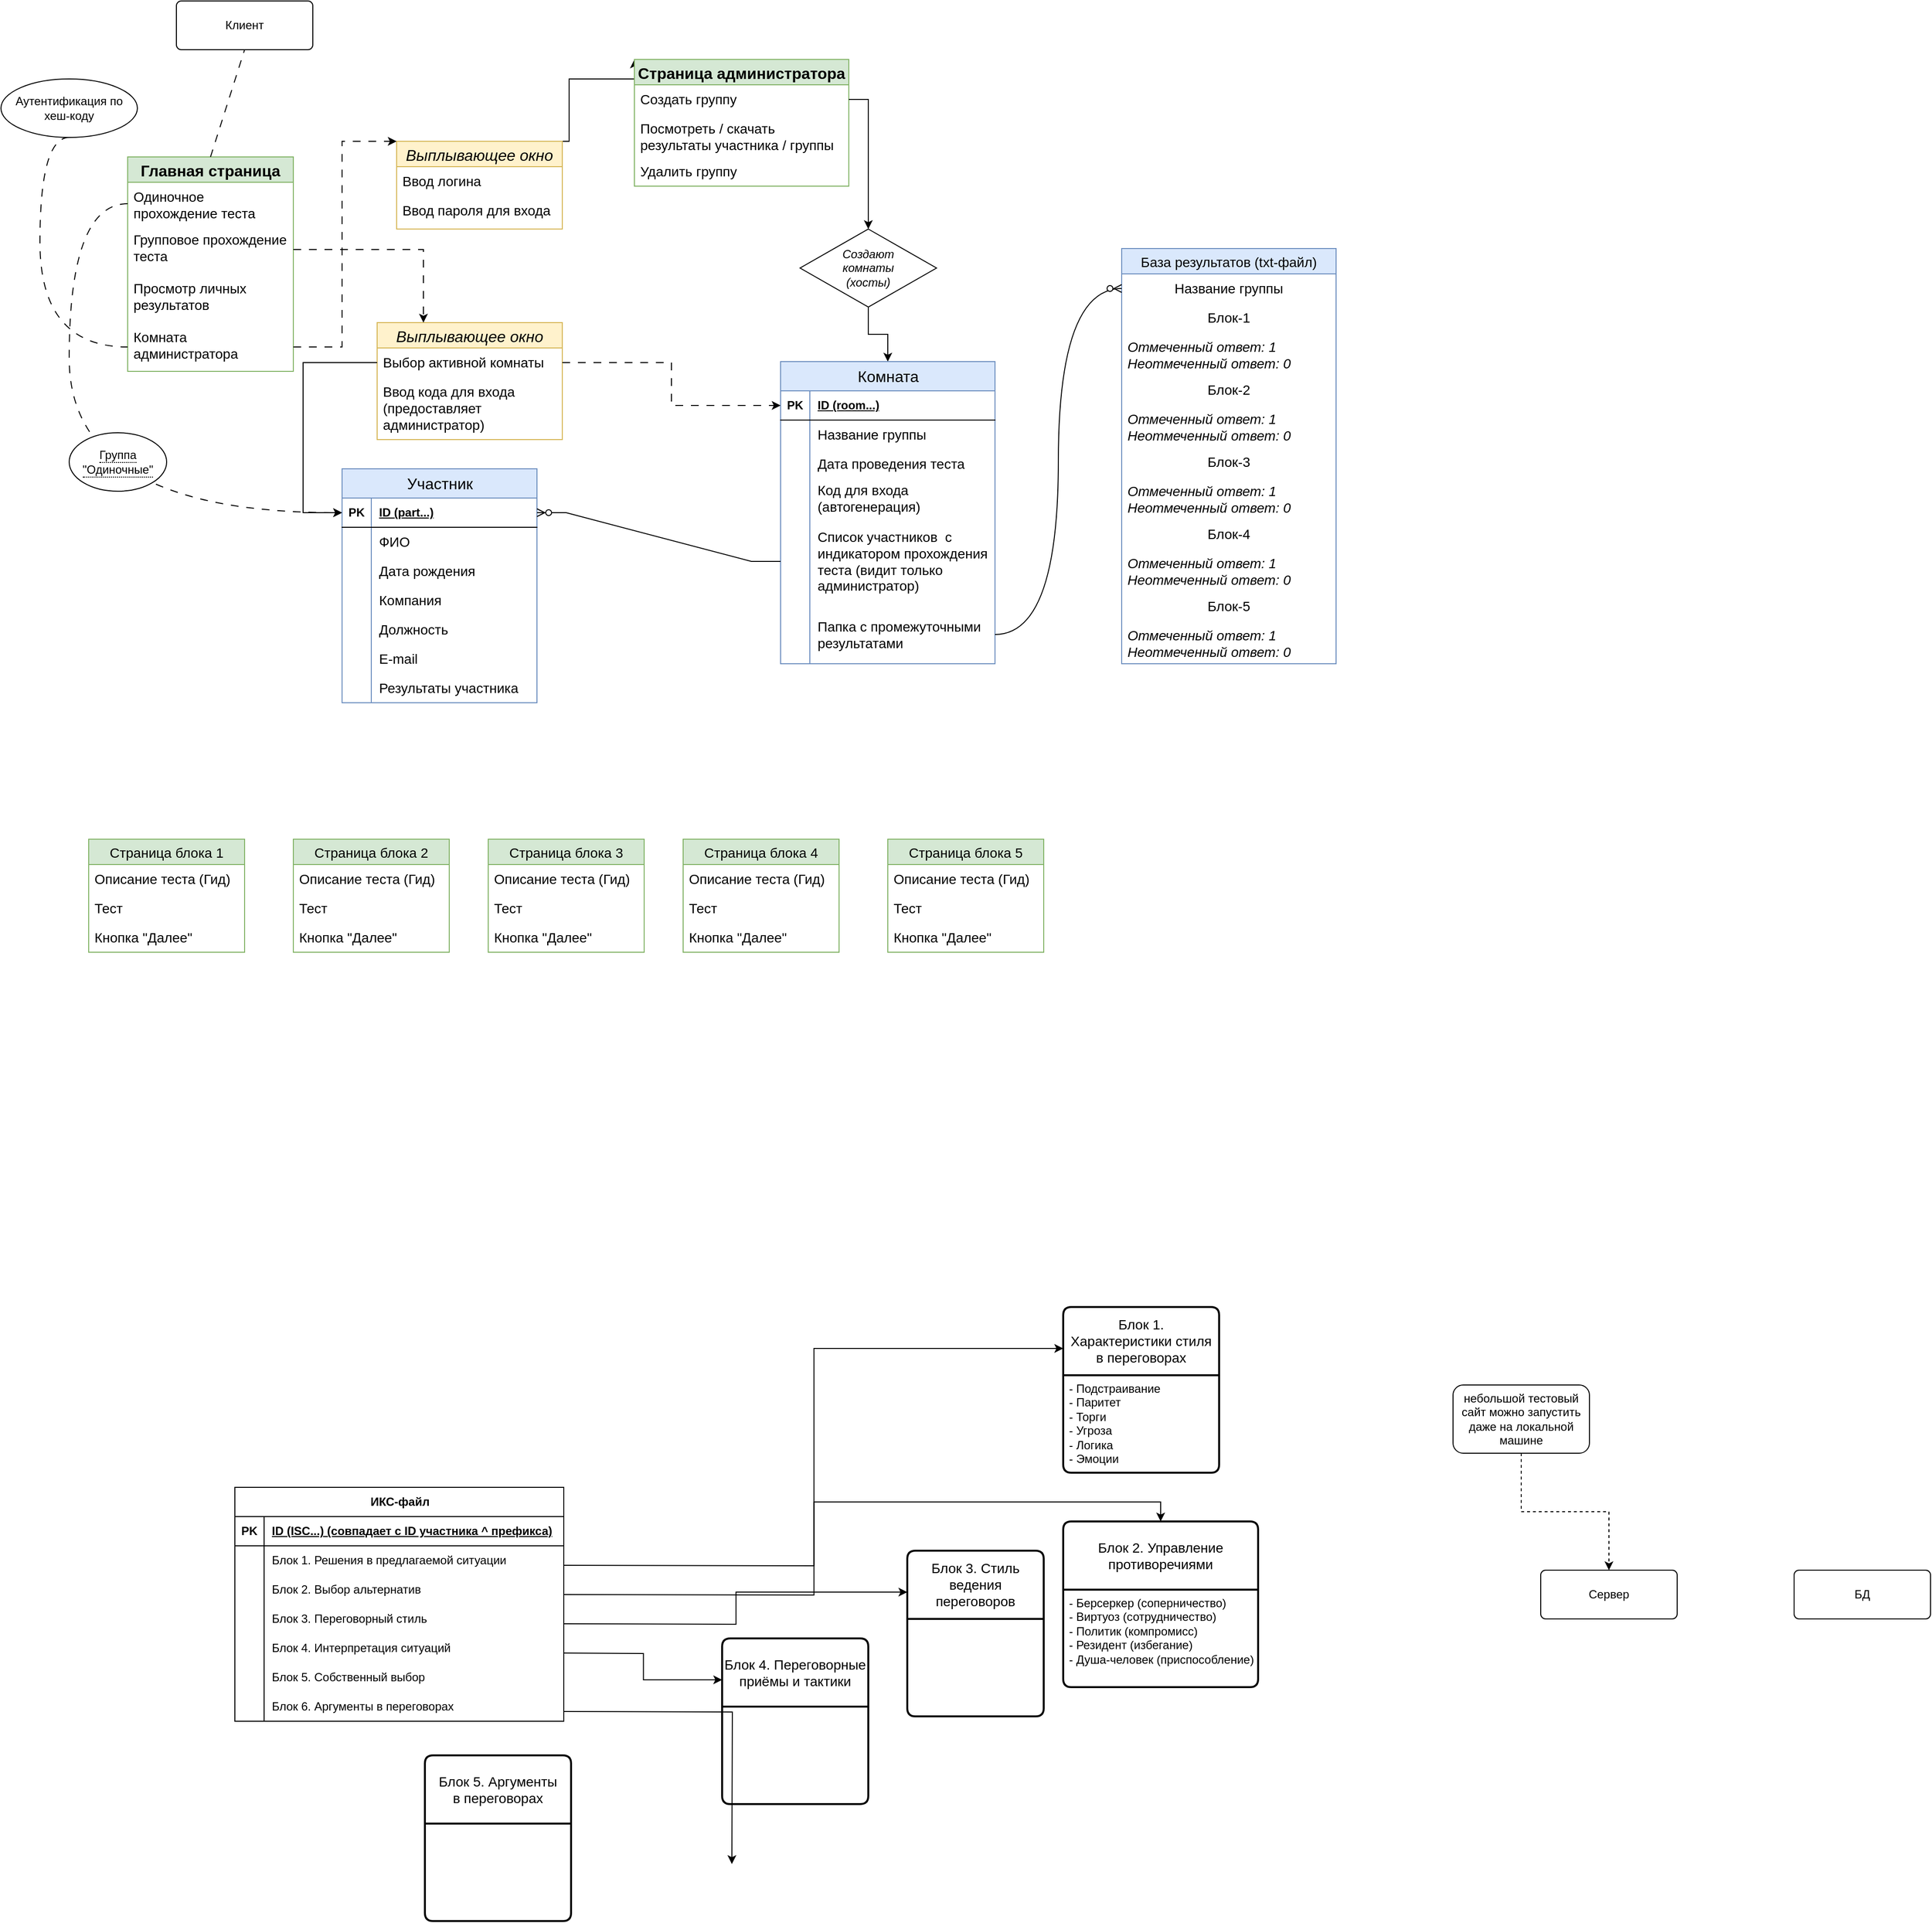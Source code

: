 <mxfile version="24.4.11" type="github">
  <diagram name="Страница — 1" id="jMd7XnvH8LQQWngnc8pW">
    <mxGraphModel dx="2261" dy="780" grid="1" gridSize="10" guides="1" tooltips="1" connect="1" arrows="1" fold="1" page="1" pageScale="1" pageWidth="827" pageHeight="1169" math="0" shadow="0">
      <root>
        <mxCell id="0" />
        <mxCell id="1" parent="0" />
        <mxCell id="8nZUkpjNU0nt2u1MXgrm-51" value="Блок 1.&lt;div&gt;Характеристики стиля&lt;/div&gt;&lt;div&gt;в переговорах&lt;/div&gt;" style="swimlane;childLayout=stackLayout;horizontal=1;startSize=70;horizontalStack=0;rounded=1;fontSize=14;fontStyle=0;strokeWidth=2;resizeParent=0;resizeLast=1;shadow=0;dashed=0;align=center;arcSize=4;whiteSpace=wrap;html=1;" parent="1" vertex="1">
          <mxGeometry x="280" y="1390" width="160" height="170" as="geometry" />
        </mxCell>
        <mxCell id="8nZUkpjNU0nt2u1MXgrm-52" value="- Подстраивание&lt;div&gt;- Паритет&lt;/div&gt;&lt;div&gt;- Торги&lt;/div&gt;&lt;div&gt;- Угроза&lt;/div&gt;&lt;div&gt;- Логика&lt;/div&gt;&lt;div&gt;- Эмоции&lt;/div&gt;" style="align=left;strokeColor=none;fillColor=none;spacingLeft=4;fontSize=12;verticalAlign=top;resizable=0;rotatable=0;part=1;html=1;" parent="8nZUkpjNU0nt2u1MXgrm-51" vertex="1">
          <mxGeometry y="70" width="160" height="100" as="geometry" />
        </mxCell>
        <mxCell id="8nZUkpjNU0nt2u1MXgrm-81" value="ИКС-файл" style="shape=table;startSize=30;container=1;collapsible=1;childLayout=tableLayout;fixedRows=1;rowLines=0;fontStyle=1;align=center;resizeLast=1;html=1;" parent="1" vertex="1">
          <mxGeometry x="-570" y="1575" width="337.5" height="240" as="geometry" />
        </mxCell>
        <mxCell id="8nZUkpjNU0nt2u1MXgrm-82" value="" style="shape=tableRow;horizontal=0;startSize=0;swimlaneHead=0;swimlaneBody=0;fillColor=none;collapsible=0;dropTarget=0;points=[[0,0.5],[1,0.5]];portConstraint=eastwest;top=0;left=0;right=0;bottom=1;" parent="8nZUkpjNU0nt2u1MXgrm-81" vertex="1">
          <mxGeometry y="30" width="337.5" height="30" as="geometry" />
        </mxCell>
        <mxCell id="8nZUkpjNU0nt2u1MXgrm-83" value="PK" style="shape=partialRectangle;connectable=0;fillColor=none;top=0;left=0;bottom=0;right=0;fontStyle=1;overflow=hidden;whiteSpace=wrap;html=1;" parent="8nZUkpjNU0nt2u1MXgrm-82" vertex="1">
          <mxGeometry width="30" height="30" as="geometry">
            <mxRectangle width="30" height="30" as="alternateBounds" />
          </mxGeometry>
        </mxCell>
        <mxCell id="8nZUkpjNU0nt2u1MXgrm-84" value="ID (ISC...) (совпадает с ID участника ^ префикса)" style="shape=partialRectangle;connectable=0;fillColor=none;top=0;left=0;bottom=0;right=0;align=left;spacingLeft=6;fontStyle=5;overflow=hidden;whiteSpace=wrap;html=1;" parent="8nZUkpjNU0nt2u1MXgrm-82" vertex="1">
          <mxGeometry x="30" width="307.5" height="30" as="geometry">
            <mxRectangle width="307.5" height="30" as="alternateBounds" />
          </mxGeometry>
        </mxCell>
        <mxCell id="8nZUkpjNU0nt2u1MXgrm-88" value="" style="shape=tableRow;horizontal=0;startSize=0;swimlaneHead=0;swimlaneBody=0;fillColor=none;collapsible=0;dropTarget=0;points=[[0,0.5],[1,0.5]];portConstraint=eastwest;top=0;left=0;right=0;bottom=0;" parent="8nZUkpjNU0nt2u1MXgrm-81" vertex="1">
          <mxGeometry y="60" width="337.5" height="30" as="geometry" />
        </mxCell>
        <mxCell id="8nZUkpjNU0nt2u1MXgrm-89" value="" style="shape=partialRectangle;connectable=0;fillColor=none;top=0;left=0;bottom=0;right=0;editable=1;overflow=hidden;whiteSpace=wrap;html=1;" parent="8nZUkpjNU0nt2u1MXgrm-88" vertex="1">
          <mxGeometry width="30" height="30" as="geometry">
            <mxRectangle width="30" height="30" as="alternateBounds" />
          </mxGeometry>
        </mxCell>
        <mxCell id="8nZUkpjNU0nt2u1MXgrm-90" value="Блок 1. Решения в предлагаемой ситуации" style="shape=partialRectangle;connectable=0;fillColor=none;top=0;left=0;bottom=0;right=0;align=left;spacingLeft=6;overflow=hidden;whiteSpace=wrap;html=1;" parent="8nZUkpjNU0nt2u1MXgrm-88" vertex="1">
          <mxGeometry x="30" width="307.5" height="30" as="geometry">
            <mxRectangle width="307.5" height="30" as="alternateBounds" />
          </mxGeometry>
        </mxCell>
        <mxCell id="8nZUkpjNU0nt2u1MXgrm-91" value="" style="shape=tableRow;horizontal=0;startSize=0;swimlaneHead=0;swimlaneBody=0;fillColor=none;collapsible=0;dropTarget=0;points=[[0,0.5],[1,0.5]];portConstraint=eastwest;top=0;left=0;right=0;bottom=0;" parent="8nZUkpjNU0nt2u1MXgrm-81" vertex="1">
          <mxGeometry y="90" width="337.5" height="30" as="geometry" />
        </mxCell>
        <mxCell id="8nZUkpjNU0nt2u1MXgrm-92" value="" style="shape=partialRectangle;connectable=0;fillColor=none;top=0;left=0;bottom=0;right=0;editable=1;overflow=hidden;whiteSpace=wrap;html=1;" parent="8nZUkpjNU0nt2u1MXgrm-91" vertex="1">
          <mxGeometry width="30" height="30" as="geometry">
            <mxRectangle width="30" height="30" as="alternateBounds" />
          </mxGeometry>
        </mxCell>
        <mxCell id="8nZUkpjNU0nt2u1MXgrm-93" value="Блок 2. Выбор альтернатив" style="shape=partialRectangle;connectable=0;fillColor=none;top=0;left=0;bottom=0;right=0;align=left;spacingLeft=6;overflow=hidden;whiteSpace=wrap;html=1;" parent="8nZUkpjNU0nt2u1MXgrm-91" vertex="1">
          <mxGeometry x="30" width="307.5" height="30" as="geometry">
            <mxRectangle width="307.5" height="30" as="alternateBounds" />
          </mxGeometry>
        </mxCell>
        <mxCell id="8nZUkpjNU0nt2u1MXgrm-94" value="" style="shape=tableRow;horizontal=0;startSize=0;swimlaneHead=0;swimlaneBody=0;fillColor=none;collapsible=0;dropTarget=0;points=[[0,0.5],[1,0.5]];portConstraint=eastwest;top=0;left=0;right=0;bottom=0;" parent="8nZUkpjNU0nt2u1MXgrm-81" vertex="1">
          <mxGeometry y="120" width="337.5" height="30" as="geometry" />
        </mxCell>
        <mxCell id="8nZUkpjNU0nt2u1MXgrm-95" value="" style="shape=partialRectangle;connectable=0;fillColor=none;top=0;left=0;bottom=0;right=0;editable=1;overflow=hidden;whiteSpace=wrap;html=1;" parent="8nZUkpjNU0nt2u1MXgrm-94" vertex="1">
          <mxGeometry width="30" height="30" as="geometry">
            <mxRectangle width="30" height="30" as="alternateBounds" />
          </mxGeometry>
        </mxCell>
        <mxCell id="8nZUkpjNU0nt2u1MXgrm-96" value="Блок 3. Переговорный стиль" style="shape=partialRectangle;connectable=0;fillColor=none;top=0;left=0;bottom=0;right=0;align=left;spacingLeft=6;overflow=hidden;whiteSpace=wrap;html=1;" parent="8nZUkpjNU0nt2u1MXgrm-94" vertex="1">
          <mxGeometry x="30" width="307.5" height="30" as="geometry">
            <mxRectangle width="307.5" height="30" as="alternateBounds" />
          </mxGeometry>
        </mxCell>
        <mxCell id="8nZUkpjNU0nt2u1MXgrm-97" value="" style="shape=tableRow;horizontal=0;startSize=0;swimlaneHead=0;swimlaneBody=0;fillColor=none;collapsible=0;dropTarget=0;points=[[0,0.5],[1,0.5]];portConstraint=eastwest;top=0;left=0;right=0;bottom=0;" parent="8nZUkpjNU0nt2u1MXgrm-81" vertex="1">
          <mxGeometry y="150" width="337.5" height="30" as="geometry" />
        </mxCell>
        <mxCell id="8nZUkpjNU0nt2u1MXgrm-98" value="" style="shape=partialRectangle;connectable=0;fillColor=none;top=0;left=0;bottom=0;right=0;editable=1;overflow=hidden;whiteSpace=wrap;html=1;" parent="8nZUkpjNU0nt2u1MXgrm-97" vertex="1">
          <mxGeometry width="30" height="30" as="geometry">
            <mxRectangle width="30" height="30" as="alternateBounds" />
          </mxGeometry>
        </mxCell>
        <mxCell id="8nZUkpjNU0nt2u1MXgrm-99" value="Блок 4. Интерпретация ситуаций" style="shape=partialRectangle;connectable=0;fillColor=none;top=0;left=0;bottom=0;right=0;align=left;spacingLeft=6;overflow=hidden;whiteSpace=wrap;html=1;" parent="8nZUkpjNU0nt2u1MXgrm-97" vertex="1">
          <mxGeometry x="30" width="307.5" height="30" as="geometry">
            <mxRectangle width="307.5" height="30" as="alternateBounds" />
          </mxGeometry>
        </mxCell>
        <mxCell id="8nZUkpjNU0nt2u1MXgrm-100" value="" style="shape=tableRow;horizontal=0;startSize=0;swimlaneHead=0;swimlaneBody=0;fillColor=none;collapsible=0;dropTarget=0;points=[[0,0.5],[1,0.5]];portConstraint=eastwest;top=0;left=0;right=0;bottom=0;" parent="8nZUkpjNU0nt2u1MXgrm-81" vertex="1">
          <mxGeometry y="180" width="337.5" height="30" as="geometry" />
        </mxCell>
        <mxCell id="8nZUkpjNU0nt2u1MXgrm-101" value="" style="shape=partialRectangle;connectable=0;fillColor=none;top=0;left=0;bottom=0;right=0;editable=1;overflow=hidden;whiteSpace=wrap;html=1;" parent="8nZUkpjNU0nt2u1MXgrm-100" vertex="1">
          <mxGeometry width="30" height="30" as="geometry">
            <mxRectangle width="30" height="30" as="alternateBounds" />
          </mxGeometry>
        </mxCell>
        <mxCell id="8nZUkpjNU0nt2u1MXgrm-102" value="Блок 5. Собственный выбор" style="shape=partialRectangle;connectable=0;fillColor=none;top=0;left=0;bottom=0;right=0;align=left;spacingLeft=6;overflow=hidden;whiteSpace=wrap;html=1;" parent="8nZUkpjNU0nt2u1MXgrm-100" vertex="1">
          <mxGeometry x="30" width="307.5" height="30" as="geometry">
            <mxRectangle width="307.5" height="30" as="alternateBounds" />
          </mxGeometry>
        </mxCell>
        <mxCell id="8nZUkpjNU0nt2u1MXgrm-103" value="" style="shape=tableRow;horizontal=0;startSize=0;swimlaneHead=0;swimlaneBody=0;fillColor=none;collapsible=0;dropTarget=0;points=[[0,0.5],[1,0.5]];portConstraint=eastwest;top=0;left=0;right=0;bottom=0;" parent="8nZUkpjNU0nt2u1MXgrm-81" vertex="1">
          <mxGeometry y="210" width="337.5" height="30" as="geometry" />
        </mxCell>
        <mxCell id="8nZUkpjNU0nt2u1MXgrm-104" value="" style="shape=partialRectangle;connectable=0;fillColor=none;top=0;left=0;bottom=0;right=0;editable=1;overflow=hidden;whiteSpace=wrap;html=1;" parent="8nZUkpjNU0nt2u1MXgrm-103" vertex="1">
          <mxGeometry width="30" height="30" as="geometry">
            <mxRectangle width="30" height="30" as="alternateBounds" />
          </mxGeometry>
        </mxCell>
        <mxCell id="8nZUkpjNU0nt2u1MXgrm-105" value="Блок 6. Аргументы в переговорах" style="shape=partialRectangle;connectable=0;fillColor=none;top=0;left=0;bottom=0;right=0;align=left;spacingLeft=6;overflow=hidden;whiteSpace=wrap;html=1;" parent="8nZUkpjNU0nt2u1MXgrm-103" vertex="1">
          <mxGeometry x="30" width="307.5" height="30" as="geometry">
            <mxRectangle width="307.5" height="30" as="alternateBounds" />
          </mxGeometry>
        </mxCell>
        <mxCell id="8nZUkpjNU0nt2u1MXgrm-107" value="Блок 2. Управление противоречиями" style="swimlane;childLayout=stackLayout;horizontal=1;startSize=70;horizontalStack=0;rounded=1;fontSize=14;fontStyle=0;strokeWidth=2;resizeParent=0;resizeLast=1;shadow=0;dashed=0;align=center;arcSize=4;whiteSpace=wrap;html=1;" parent="1" vertex="1">
          <mxGeometry x="280" y="1610" width="200" height="170" as="geometry" />
        </mxCell>
        <mxCell id="8nZUkpjNU0nt2u1MXgrm-108" value="- Берсеркер (соперничество)&lt;div&gt;- Виртуоз (сотрудничество)&lt;/div&gt;&lt;div&gt;-&amp;nbsp;Политик (компромисс)&lt;/div&gt;&lt;div&gt;-&amp;nbsp;Резидент (избегание)&lt;/div&gt;&lt;div&gt;-&amp;nbsp;Душа-человек (приспособление)&lt;/div&gt;" style="align=left;strokeColor=none;fillColor=none;spacingLeft=4;fontSize=12;verticalAlign=top;resizable=0;rotatable=0;part=1;html=1;" parent="8nZUkpjNU0nt2u1MXgrm-107" vertex="1">
          <mxGeometry y="70" width="200" height="100" as="geometry" />
        </mxCell>
        <mxCell id="8nZUkpjNU0nt2u1MXgrm-109" value="Блок 3. Стиль ведения переговоров" style="swimlane;childLayout=stackLayout;horizontal=1;startSize=70;horizontalStack=0;rounded=1;fontSize=14;fontStyle=0;strokeWidth=2;resizeParent=0;resizeLast=1;shadow=0;dashed=0;align=center;arcSize=4;whiteSpace=wrap;html=1;" parent="1" vertex="1">
          <mxGeometry x="120" y="1640" width="140" height="170" as="geometry" />
        </mxCell>
        <mxCell id="8nZUkpjNU0nt2u1MXgrm-111" value="Блок 4. Переговорные приёмы и тактики" style="swimlane;childLayout=stackLayout;horizontal=1;startSize=70;horizontalStack=0;rounded=1;fontSize=14;fontStyle=0;strokeWidth=2;resizeParent=0;resizeLast=1;shadow=0;dashed=0;align=center;arcSize=4;whiteSpace=wrap;html=1;" parent="1" vertex="1">
          <mxGeometry x="-70" y="1730" width="150" height="170" as="geometry" />
        </mxCell>
        <mxCell id="Fgp51v-eXKfV9B7huSIv-1" style="edgeStyle=orthogonalEdgeStyle;rounded=0;orthogonalLoop=1;jettySize=auto;html=1;exitX=1;exitY=0.5;exitDx=0;exitDy=0;entryX=0;entryY=0.25;entryDx=0;entryDy=0;" parent="1" target="8nZUkpjNU0nt2u1MXgrm-51" edge="1">
          <mxGeometry relative="1" as="geometry">
            <mxPoint x="-232.5" y="1655" as="sourcePoint" />
          </mxGeometry>
        </mxCell>
        <mxCell id="Fgp51v-eXKfV9B7huSIv-2" style="edgeStyle=orthogonalEdgeStyle;rounded=0;orthogonalLoop=1;jettySize=auto;html=1;exitX=1;exitY=0.5;exitDx=0;exitDy=0;entryX=0.5;entryY=0;entryDx=0;entryDy=0;" parent="1" target="8nZUkpjNU0nt2u1MXgrm-107" edge="1">
          <mxGeometry relative="1" as="geometry">
            <mxPoint x="-232.5" y="1685" as="sourcePoint" />
          </mxGeometry>
        </mxCell>
        <mxCell id="Fgp51v-eXKfV9B7huSIv-3" style="edgeStyle=orthogonalEdgeStyle;rounded=0;orthogonalLoop=1;jettySize=auto;html=1;exitX=1;exitY=0.5;exitDx=0;exitDy=0;entryX=0;entryY=0.25;entryDx=0;entryDy=0;" parent="1" target="8nZUkpjNU0nt2u1MXgrm-109" edge="1">
          <mxGeometry relative="1" as="geometry">
            <mxPoint x="-232.5" y="1715" as="sourcePoint" />
          </mxGeometry>
        </mxCell>
        <mxCell id="Fgp51v-eXKfV9B7huSIv-4" value="Блок 5. Аргументы&lt;div&gt;в переговорах&lt;/div&gt;" style="swimlane;childLayout=stackLayout;horizontal=1;startSize=70;horizontalStack=0;rounded=1;fontSize=14;fontStyle=0;strokeWidth=2;resizeParent=0;resizeLast=1;shadow=0;dashed=0;align=center;arcSize=4;whiteSpace=wrap;html=1;" parent="1" vertex="1">
          <mxGeometry x="-375" y="1850" width="150" height="170" as="geometry" />
        </mxCell>
        <mxCell id="Fgp51v-eXKfV9B7huSIv-5" style="edgeStyle=orthogonalEdgeStyle;rounded=0;orthogonalLoop=1;jettySize=auto;html=1;entryX=0;entryY=0.25;entryDx=0;entryDy=0;" parent="1" target="8nZUkpjNU0nt2u1MXgrm-111" edge="1">
          <mxGeometry relative="1" as="geometry">
            <mxPoint x="-232.5" y="1745" as="sourcePoint" />
          </mxGeometry>
        </mxCell>
        <mxCell id="Fgp51v-eXKfV9B7huSIv-6" style="edgeStyle=orthogonalEdgeStyle;rounded=0;orthogonalLoop=1;jettySize=auto;html=1;exitX=1;exitY=0.5;exitDx=0;exitDy=0;entryX=0;entryY=0.25;entryDx=0;entryDy=0;" parent="1" edge="1">
          <mxGeometry relative="1" as="geometry">
            <mxPoint x="-232.5" y="1805" as="sourcePoint" />
            <mxPoint x="-60" y="1961.5" as="targetPoint" />
          </mxGeometry>
        </mxCell>
        <mxCell id="EuTsCnKiVcdHFmxIzmgn-1" value="Клиент" style="rounded=1;arcSize=10;whiteSpace=wrap;html=1;align=center;" parent="1" vertex="1">
          <mxGeometry x="-630" y="50" width="140" height="50" as="geometry" />
        </mxCell>
        <mxCell id="EuTsCnKiVcdHFmxIzmgn-5" value="Сервер" style="rounded=1;arcSize=10;whiteSpace=wrap;html=1;align=center;" parent="1" vertex="1">
          <mxGeometry x="770" y="1660" width="140" height="50" as="geometry" />
        </mxCell>
        <mxCell id="EuTsCnKiVcdHFmxIzmgn-6" value="БД" style="rounded=1;arcSize=10;whiteSpace=wrap;html=1;align=center;" parent="1" vertex="1">
          <mxGeometry x="1030" y="1660" width="140" height="50" as="geometry" />
        </mxCell>
        <mxCell id="LjbT6gje0j__WyAdTOS2-19" style="edgeStyle=orthogonalEdgeStyle;rounded=0;orthogonalLoop=1;jettySize=auto;html=1;exitX=0.5;exitY=1;exitDx=0;exitDy=0;entryX=0.5;entryY=0;entryDx=0;entryDy=0;" parent="1" source="EuTsCnKiVcdHFmxIzmgn-7" target="LjbT6gje0j__WyAdTOS2-71" edge="1">
          <mxGeometry relative="1" as="geometry" />
        </mxCell>
        <mxCell id="EuTsCnKiVcdHFmxIzmgn-7" value="&lt;i&gt;Создают&lt;/i&gt;&lt;div&gt;&lt;i&gt;комнаты&lt;/i&gt;&lt;div&gt;&lt;i&gt;(хосты)&lt;/i&gt;&lt;/div&gt;&lt;/div&gt;" style="shape=rhombus;perimeter=rhombusPerimeter;whiteSpace=wrap;html=1;align=center;" parent="1" vertex="1">
          <mxGeometry x="10" y="284" width="140" height="80" as="geometry" />
        </mxCell>
        <mxCell id="EuTsCnKiVcdHFmxIzmgn-11" style="edgeStyle=orthogonalEdgeStyle;rounded=0;orthogonalLoop=1;jettySize=auto;html=1;exitX=0.5;exitY=1;exitDx=0;exitDy=0;entryX=0.5;entryY=0;entryDx=0;entryDy=0;dashed=1;endSize=6;" parent="1" source="EuTsCnKiVcdHFmxIzmgn-9" target="EuTsCnKiVcdHFmxIzmgn-5" edge="1">
          <mxGeometry relative="1" as="geometry" />
        </mxCell>
        <mxCell id="EuTsCnKiVcdHFmxIzmgn-9" value="небольшой тестовый сайт можно запустить даже на локальной машине" style="rounded=1;whiteSpace=wrap;html=1;" parent="1" vertex="1">
          <mxGeometry x="680" y="1470" width="140" height="70" as="geometry" />
        </mxCell>
        <mxCell id="LjbT6gje0j__WyAdTOS2-1" value="Главная страница" style="swimlane;fontStyle=1;childLayout=stackLayout;horizontal=1;startSize=26;horizontalStack=0;resizeParent=1;resizeParentMax=0;resizeLast=0;collapsible=1;marginBottom=0;align=center;fontSize=16;fillColor=#d5e8d4;strokeColor=#82b366;" parent="1" vertex="1">
          <mxGeometry x="-680" y="210" width="170" height="220" as="geometry" />
        </mxCell>
        <mxCell id="LjbT6gje0j__WyAdTOS2-2" value="&lt;font style=&quot;font-size: 14px;&quot;&gt;Одиночное прохождение теста&lt;/font&gt;" style="text;strokeColor=none;fillColor=none;spacingLeft=4;spacingRight=4;overflow=hidden;rotatable=0;points=[[0,0.5],[1,0.5]];portConstraint=eastwest;fontSize=12;whiteSpace=wrap;html=1;" parent="LjbT6gje0j__WyAdTOS2-1" vertex="1">
          <mxGeometry y="26" width="170" height="44" as="geometry" />
        </mxCell>
        <mxCell id="LjbT6gje0j__WyAdTOS2-3" value="&lt;font style=&quot;font-size: 14px;&quot;&gt;Групповое прохождение теста&lt;/font&gt;" style="text;strokeColor=none;fillColor=none;spacingLeft=4;spacingRight=4;overflow=hidden;rotatable=0;points=[[0,0.5],[1,0.5]];portConstraint=eastwest;fontSize=12;whiteSpace=wrap;html=1;" parent="LjbT6gje0j__WyAdTOS2-1" vertex="1">
          <mxGeometry y="70" width="170" height="50" as="geometry" />
        </mxCell>
        <mxCell id="bx7aiFTHCiWMv5kVGB5J-31" value="&lt;font style=&quot;font-size: 14px;&quot;&gt;Просмотр личных результатов&lt;/font&gt;" style="text;strokeColor=none;fillColor=none;spacingLeft=4;spacingRight=4;overflow=hidden;rotatable=0;points=[[0,0.5],[1,0.5]];portConstraint=eastwest;fontSize=12;whiteSpace=wrap;html=1;" vertex="1" parent="LjbT6gje0j__WyAdTOS2-1">
          <mxGeometry y="120" width="170" height="50" as="geometry" />
        </mxCell>
        <mxCell id="bx7aiFTHCiWMv5kVGB5J-1" value="&lt;font style=&quot;font-size: 14px;&quot;&gt;Комната администратора&lt;/font&gt;" style="text;strokeColor=none;fillColor=none;spacingLeft=4;spacingRight=4;overflow=hidden;rotatable=0;points=[[0,0.5],[1,0.5]];portConstraint=eastwest;fontSize=12;whiteSpace=wrap;html=1;" vertex="1" parent="LjbT6gje0j__WyAdTOS2-1">
          <mxGeometry y="170" width="170" height="50" as="geometry" />
        </mxCell>
        <mxCell id="LjbT6gje0j__WyAdTOS2-7" value="" style="endArrow=none;dashed=1;html=1;rounded=0;exitX=0.5;exitY=1;exitDx=0;exitDy=0;entryX=0;entryY=0.5;entryDx=0;entryDy=0;dashPattern=8 8;edgeStyle=orthogonalEdgeStyle;curved=1;" parent="1" source="LjbT6gje0j__WyAdTOS2-103" target="bx7aiFTHCiWMv5kVGB5J-1" edge="1">
          <mxGeometry width="50" height="50" relative="1" as="geometry">
            <mxPoint x="-670.0" y="265" as="sourcePoint" />
            <mxPoint x="-300" y="330" as="targetPoint" />
            <Array as="points">
              <mxPoint x="-770" y="190" />
              <mxPoint x="-770" y="405" />
            </Array>
          </mxGeometry>
        </mxCell>
        <mxCell id="LjbT6gje0j__WyAdTOS2-8" value="Выплывающее окно" style="swimlane;fontStyle=2;childLayout=stackLayout;horizontal=1;startSize=26;horizontalStack=0;resizeParent=1;resizeParentMax=0;resizeLast=0;collapsible=1;marginBottom=0;align=center;fontSize=16;fillColor=#fff2cc;strokeColor=#d6b656;" parent="1" vertex="1">
          <mxGeometry x="-424" y="380" width="190" height="120" as="geometry" />
        </mxCell>
        <mxCell id="LjbT6gje0j__WyAdTOS2-9" value="&lt;font style=&quot;font-size: 14px;&quot;&gt;Выбор активной комнаты&lt;/font&gt;" style="text;strokeColor=none;fillColor=none;spacingLeft=4;spacingRight=4;overflow=hidden;rotatable=0;points=[[0,0.5],[1,0.5]];portConstraint=eastwest;fontSize=12;whiteSpace=wrap;html=1;" parent="LjbT6gje0j__WyAdTOS2-8" vertex="1">
          <mxGeometry y="26" width="190" height="30" as="geometry" />
        </mxCell>
        <mxCell id="LjbT6gje0j__WyAdTOS2-10" value="&lt;span style=&quot;font-size: 14px;&quot;&gt;Ввод кода для входа (предоставляет администратор)&lt;/span&gt;" style="text;strokeColor=none;fillColor=none;spacingLeft=4;spacingRight=4;overflow=hidden;rotatable=0;points=[[0,0.5],[1,0.5]];portConstraint=eastwest;fontSize=12;whiteSpace=wrap;html=1;" parent="LjbT6gje0j__WyAdTOS2-8" vertex="1">
          <mxGeometry y="56" width="190" height="64" as="geometry" />
        </mxCell>
        <mxCell id="LjbT6gje0j__WyAdTOS2-12" style="edgeStyle=orthogonalEdgeStyle;rounded=0;orthogonalLoop=1;jettySize=auto;html=1;exitX=1;exitY=0.5;exitDx=0;exitDy=0;entryX=0.25;entryY=0;entryDx=0;entryDy=0;dashed=1;dashPattern=8 8;" parent="1" source="LjbT6gje0j__WyAdTOS2-3" target="LjbT6gje0j__WyAdTOS2-8" edge="1">
          <mxGeometry relative="1" as="geometry" />
        </mxCell>
        <mxCell id="LjbT6gje0j__WyAdTOS2-30" style="edgeStyle=orthogonalEdgeStyle;rounded=0;orthogonalLoop=1;jettySize=auto;html=1;exitX=1;exitY=0;exitDx=0;exitDy=0;entryX=0;entryY=0;entryDx=0;entryDy=0;" parent="1" source="LjbT6gje0j__WyAdTOS2-21" target="LjbT6gje0j__WyAdTOS2-26" edge="1">
          <mxGeometry relative="1" as="geometry">
            <Array as="points">
              <mxPoint x="-227" y="194" />
              <mxPoint x="-227" y="130" />
            </Array>
          </mxGeometry>
        </mxCell>
        <mxCell id="LjbT6gje0j__WyAdTOS2-21" value="Выплывающее окно" style="swimlane;fontStyle=2;childLayout=stackLayout;horizontal=1;startSize=26;horizontalStack=0;resizeParent=1;resizeParentMax=0;resizeLast=0;collapsible=1;marginBottom=0;align=center;fontSize=16;fillColor=#fff2cc;strokeColor=#d6b656;" parent="1" vertex="1">
          <mxGeometry x="-404" y="194" width="170" height="90" as="geometry" />
        </mxCell>
        <mxCell id="LjbT6gje0j__WyAdTOS2-22" value="&lt;font style=&quot;font-size: 14px;&quot;&gt;Ввод логина&lt;/font&gt;" style="text;strokeColor=none;fillColor=none;spacingLeft=4;spacingRight=4;overflow=hidden;rotatable=0;points=[[0,0.5],[1,0.5]];portConstraint=eastwest;fontSize=12;whiteSpace=wrap;html=1;" parent="LjbT6gje0j__WyAdTOS2-21" vertex="1">
          <mxGeometry y="26" width="170" height="30" as="geometry" />
        </mxCell>
        <mxCell id="LjbT6gje0j__WyAdTOS2-23" value="&lt;font style=&quot;font-size: 14px;&quot;&gt;Ввод пароля для входа&lt;/font&gt;" style="text;strokeColor=none;fillColor=none;spacingLeft=4;spacingRight=4;overflow=hidden;rotatable=0;points=[[0,0.5],[1,0.5]];portConstraint=eastwest;fontSize=12;whiteSpace=wrap;html=1;" parent="LjbT6gje0j__WyAdTOS2-21" vertex="1">
          <mxGeometry y="56" width="170" height="34" as="geometry" />
        </mxCell>
        <mxCell id="LjbT6gje0j__WyAdTOS2-24" style="edgeStyle=elbowEdgeStyle;rounded=0;orthogonalLoop=1;jettySize=auto;html=1;entryX=0;entryY=0;entryDx=0;entryDy=0;dashed=1;dashPattern=8 8;exitX=1;exitY=0.5;exitDx=0;exitDy=0;" parent="1" source="bx7aiFTHCiWMv5kVGB5J-1" target="LjbT6gje0j__WyAdTOS2-21" edge="1">
          <mxGeometry relative="1" as="geometry">
            <Array as="points">
              <mxPoint x="-460" y="260" />
              <mxPoint x="-450" y="260" />
              <mxPoint x="-470" y="270" />
              <mxPoint x="-480" y="300" />
            </Array>
            <mxPoint x="-490" y="370" as="sourcePoint" />
          </mxGeometry>
        </mxCell>
        <mxCell id="LjbT6gje0j__WyAdTOS2-26" value="Страница администратора" style="swimlane;fontStyle=1;childLayout=stackLayout;horizontal=1;startSize=26;horizontalStack=0;resizeParent=1;resizeParentMax=0;resizeLast=0;collapsible=1;marginBottom=0;align=center;fontSize=16;fillColor=#d5e8d4;strokeColor=#82b366;" parent="1" vertex="1">
          <mxGeometry x="-160" y="110" width="220" height="130" as="geometry">
            <mxRectangle x="-200" y="130" width="220" height="30" as="alternateBounds" />
          </mxGeometry>
        </mxCell>
        <mxCell id="LjbT6gje0j__WyAdTOS2-27" value="&lt;font style=&quot;font-size: 14px;&quot;&gt;Создать группу&lt;/font&gt;" style="text;strokeColor=none;fillColor=none;spacingLeft=4;spacingRight=4;overflow=hidden;rotatable=0;points=[[0,0.5],[1,0.5]];portConstraint=eastwest;fontSize=12;whiteSpace=wrap;html=1;" parent="LjbT6gje0j__WyAdTOS2-26" vertex="1">
          <mxGeometry y="26" width="220" height="30" as="geometry" />
        </mxCell>
        <mxCell id="LjbT6gje0j__WyAdTOS2-28" value="&lt;font style=&quot;font-size: 14px;&quot;&gt;Посмотреть / скачать результаты участника /&amp;nbsp;группы&lt;/font&gt;" style="text;strokeColor=none;fillColor=none;spacingLeft=4;spacingRight=4;overflow=hidden;rotatable=0;points=[[0,0.5],[1,0.5]];portConstraint=eastwest;fontSize=12;whiteSpace=wrap;html=1;" parent="LjbT6gje0j__WyAdTOS2-26" vertex="1">
          <mxGeometry y="56" width="220" height="44" as="geometry" />
        </mxCell>
        <mxCell id="LjbT6gje0j__WyAdTOS2-29" value="&lt;font style=&quot;font-size: 14px;&quot;&gt;Удалить группу&lt;/font&gt;" style="text;strokeColor=none;fillColor=none;spacingLeft=4;spacingRight=4;overflow=hidden;rotatable=0;points=[[0,0.5],[1,0.5]];portConstraint=eastwest;fontSize=12;whiteSpace=wrap;html=1;" parent="LjbT6gje0j__WyAdTOS2-26" vertex="1">
          <mxGeometry y="100" width="220" height="30" as="geometry" />
        </mxCell>
        <mxCell id="LjbT6gje0j__WyAdTOS2-31" style="edgeStyle=orthogonalEdgeStyle;rounded=0;orthogonalLoop=1;jettySize=auto;html=1;exitX=1;exitY=0.5;exitDx=0;exitDy=0;entryX=0.5;entryY=0;entryDx=0;entryDy=0;" parent="1" source="LjbT6gje0j__WyAdTOS2-27" target="EuTsCnKiVcdHFmxIzmgn-7" edge="1">
          <mxGeometry relative="1" as="geometry" />
        </mxCell>
        <mxCell id="LjbT6gje0j__WyAdTOS2-33" value="" style="endArrow=none;dashed=1;html=1;strokeWidth=1;rounded=0;entryX=0.5;entryY=1;entryDx=0;entryDy=0;exitX=0.5;exitY=0;exitDx=0;exitDy=0;dashPattern=8 8;" parent="1" source="LjbT6gje0j__WyAdTOS2-1" target="EuTsCnKiVcdHFmxIzmgn-1" edge="1">
          <mxGeometry width="50" height="50" relative="1" as="geometry">
            <mxPoint x="-280" y="310" as="sourcePoint" />
            <mxPoint x="-230" y="260" as="targetPoint" />
          </mxGeometry>
        </mxCell>
        <mxCell id="LjbT6gje0j__WyAdTOS2-37" style="edgeStyle=elbowEdgeStyle;rounded=0;orthogonalLoop=1;jettySize=auto;html=1;exitX=0;exitY=0.5;exitDx=0;exitDy=0;entryX=0;entryY=0.5;entryDx=0;entryDy=0;" parent="1" source="LjbT6gje0j__WyAdTOS2-9" target="LjbT6gje0j__WyAdTOS2-40" edge="1">
          <mxGeometry relative="1" as="geometry">
            <mxPoint x="-420" y="510" as="sourcePoint" />
            <mxPoint x="-540" y="660" as="targetPoint" />
            <Array as="points">
              <mxPoint x="-500" y="500" />
            </Array>
          </mxGeometry>
        </mxCell>
        <mxCell id="LjbT6gje0j__WyAdTOS2-39" value="&lt;font style=&quot;font-size: 16px; font-weight: normal;&quot;&gt;Участник&lt;/font&gt;" style="shape=table;startSize=30;container=1;collapsible=1;childLayout=tableLayout;fixedRows=1;rowLines=0;fontStyle=1;align=center;resizeLast=1;html=1;fillColor=#dae8fc;strokeColor=#6c8ebf;" parent="1" vertex="1">
          <mxGeometry x="-460" y="530" width="200" height="240" as="geometry" />
        </mxCell>
        <mxCell id="LjbT6gje0j__WyAdTOS2-40" value="" style="shape=tableRow;horizontal=0;startSize=0;swimlaneHead=0;swimlaneBody=0;fillColor=none;collapsible=0;dropTarget=0;points=[[0,0.5],[1,0.5]];portConstraint=eastwest;top=0;left=0;right=0;bottom=1;" parent="LjbT6gje0j__WyAdTOS2-39" vertex="1">
          <mxGeometry y="30" width="200" height="30" as="geometry" />
        </mxCell>
        <mxCell id="LjbT6gje0j__WyAdTOS2-41" value="PK" style="shape=partialRectangle;connectable=0;fillColor=none;top=0;left=0;bottom=0;right=0;fontStyle=1;overflow=hidden;whiteSpace=wrap;html=1;" parent="LjbT6gje0j__WyAdTOS2-40" vertex="1">
          <mxGeometry width="30" height="30" as="geometry">
            <mxRectangle width="30" height="30" as="alternateBounds" />
          </mxGeometry>
        </mxCell>
        <mxCell id="LjbT6gje0j__WyAdTOS2-42" value="ID (part...)" style="shape=partialRectangle;connectable=0;fillColor=none;top=0;left=0;bottom=0;right=0;align=left;spacingLeft=6;fontStyle=5;overflow=hidden;whiteSpace=wrap;html=1;" parent="LjbT6gje0j__WyAdTOS2-40" vertex="1">
          <mxGeometry x="30" width="170" height="30" as="geometry">
            <mxRectangle width="170" height="30" as="alternateBounds" />
          </mxGeometry>
        </mxCell>
        <mxCell id="LjbT6gje0j__WyAdTOS2-43" value="" style="shape=tableRow;horizontal=0;startSize=0;swimlaneHead=0;swimlaneBody=0;fillColor=none;collapsible=0;dropTarget=0;points=[[0,0.5],[1,0.5]];portConstraint=eastwest;top=0;left=0;right=0;bottom=0;" parent="LjbT6gje0j__WyAdTOS2-39" vertex="1">
          <mxGeometry y="60" width="200" height="30" as="geometry" />
        </mxCell>
        <mxCell id="LjbT6gje0j__WyAdTOS2-44" value="" style="shape=partialRectangle;connectable=0;fillColor=none;top=0;left=0;bottom=0;right=0;editable=1;overflow=hidden;whiteSpace=wrap;html=1;" parent="LjbT6gje0j__WyAdTOS2-43" vertex="1">
          <mxGeometry width="30" height="30" as="geometry">
            <mxRectangle width="30" height="30" as="alternateBounds" />
          </mxGeometry>
        </mxCell>
        <mxCell id="LjbT6gje0j__WyAdTOS2-45" value="&lt;font style=&quot;font-size: 14px;&quot;&gt;ФИО&lt;/font&gt;" style="shape=partialRectangle;connectable=0;fillColor=none;top=0;left=0;bottom=0;right=0;align=left;spacingLeft=6;overflow=hidden;whiteSpace=wrap;html=1;" parent="LjbT6gje0j__WyAdTOS2-43" vertex="1">
          <mxGeometry x="30" width="170" height="30" as="geometry">
            <mxRectangle width="170" height="30" as="alternateBounds" />
          </mxGeometry>
        </mxCell>
        <mxCell id="LjbT6gje0j__WyAdTOS2-46" value="" style="shape=tableRow;horizontal=0;startSize=0;swimlaneHead=0;swimlaneBody=0;fillColor=none;collapsible=0;dropTarget=0;points=[[0,0.5],[1,0.5]];portConstraint=eastwest;top=0;left=0;right=0;bottom=0;" parent="LjbT6gje0j__WyAdTOS2-39" vertex="1">
          <mxGeometry y="90" width="200" height="30" as="geometry" />
        </mxCell>
        <mxCell id="LjbT6gje0j__WyAdTOS2-47" value="" style="shape=partialRectangle;connectable=0;fillColor=none;top=0;left=0;bottom=0;right=0;editable=1;overflow=hidden;whiteSpace=wrap;html=1;" parent="LjbT6gje0j__WyAdTOS2-46" vertex="1">
          <mxGeometry width="30" height="30" as="geometry">
            <mxRectangle width="30" height="30" as="alternateBounds" />
          </mxGeometry>
        </mxCell>
        <mxCell id="LjbT6gje0j__WyAdTOS2-48" value="&lt;span style=&quot;font-family: Arial, sans-serif;&quot;&gt;&lt;font style=&quot;font-size: 14px;&quot;&gt;Дата рождения&lt;/font&gt;&lt;/span&gt;" style="shape=partialRectangle;connectable=0;fillColor=none;top=0;left=0;bottom=0;right=0;align=left;spacingLeft=6;overflow=hidden;whiteSpace=wrap;html=1;" parent="LjbT6gje0j__WyAdTOS2-46" vertex="1">
          <mxGeometry x="30" width="170" height="30" as="geometry">
            <mxRectangle width="170" height="30" as="alternateBounds" />
          </mxGeometry>
        </mxCell>
        <mxCell id="LjbT6gje0j__WyAdTOS2-49" value="" style="shape=tableRow;horizontal=0;startSize=0;swimlaneHead=0;swimlaneBody=0;fillColor=none;collapsible=0;dropTarget=0;points=[[0,0.5],[1,0.5]];portConstraint=eastwest;top=0;left=0;right=0;bottom=0;" parent="LjbT6gje0j__WyAdTOS2-39" vertex="1">
          <mxGeometry y="120" width="200" height="30" as="geometry" />
        </mxCell>
        <mxCell id="LjbT6gje0j__WyAdTOS2-50" value="" style="shape=partialRectangle;connectable=0;fillColor=none;top=0;left=0;bottom=0;right=0;editable=1;overflow=hidden;whiteSpace=wrap;html=1;" parent="LjbT6gje0j__WyAdTOS2-49" vertex="1">
          <mxGeometry width="30" height="30" as="geometry">
            <mxRectangle width="30" height="30" as="alternateBounds" />
          </mxGeometry>
        </mxCell>
        <mxCell id="LjbT6gje0j__WyAdTOS2-51" value="&lt;span style=&quot;font-family: Arial, sans-serif;&quot;&gt;&lt;font style=&quot;font-size: 14px;&quot;&gt;Компания&lt;/font&gt;&lt;/span&gt;" style="shape=partialRectangle;connectable=0;fillColor=none;top=0;left=0;bottom=0;right=0;align=left;spacingLeft=6;overflow=hidden;whiteSpace=wrap;html=1;" parent="LjbT6gje0j__WyAdTOS2-49" vertex="1">
          <mxGeometry x="30" width="170" height="30" as="geometry">
            <mxRectangle width="170" height="30" as="alternateBounds" />
          </mxGeometry>
        </mxCell>
        <mxCell id="LjbT6gje0j__WyAdTOS2-52" value="" style="shape=tableRow;horizontal=0;startSize=0;swimlaneHead=0;swimlaneBody=0;fillColor=none;collapsible=0;dropTarget=0;points=[[0,0.5],[1,0.5]];portConstraint=eastwest;top=0;left=0;right=0;bottom=0;" parent="LjbT6gje0j__WyAdTOS2-39" vertex="1">
          <mxGeometry y="150" width="200" height="30" as="geometry" />
        </mxCell>
        <mxCell id="LjbT6gje0j__WyAdTOS2-53" value="" style="shape=partialRectangle;connectable=0;fillColor=none;top=0;left=0;bottom=0;right=0;editable=1;overflow=hidden;whiteSpace=wrap;html=1;" parent="LjbT6gje0j__WyAdTOS2-52" vertex="1">
          <mxGeometry width="30" height="30" as="geometry">
            <mxRectangle width="30" height="30" as="alternateBounds" />
          </mxGeometry>
        </mxCell>
        <mxCell id="LjbT6gje0j__WyAdTOS2-54" value="&lt;span style=&quot;font-family: Arial, sans-serif;&quot;&gt;&lt;font style=&quot;font-size: 14px;&quot;&gt;Должность&amp;nbsp;&lt;/font&gt;&lt;/span&gt;" style="shape=partialRectangle;connectable=0;fillColor=none;top=0;left=0;bottom=0;right=0;align=left;spacingLeft=6;overflow=hidden;whiteSpace=wrap;html=1;" parent="LjbT6gje0j__WyAdTOS2-52" vertex="1">
          <mxGeometry x="30" width="170" height="30" as="geometry">
            <mxRectangle width="170" height="30" as="alternateBounds" />
          </mxGeometry>
        </mxCell>
        <mxCell id="LjbT6gje0j__WyAdTOS2-55" value="" style="shape=tableRow;horizontal=0;startSize=0;swimlaneHead=0;swimlaneBody=0;fillColor=none;collapsible=0;dropTarget=0;points=[[0,0.5],[1,0.5]];portConstraint=eastwest;top=0;left=0;right=0;bottom=0;" parent="LjbT6gje0j__WyAdTOS2-39" vertex="1">
          <mxGeometry y="180" width="200" height="30" as="geometry" />
        </mxCell>
        <mxCell id="LjbT6gje0j__WyAdTOS2-56" value="" style="shape=partialRectangle;connectable=0;fillColor=none;top=0;left=0;bottom=0;right=0;editable=1;overflow=hidden;whiteSpace=wrap;html=1;" parent="LjbT6gje0j__WyAdTOS2-55" vertex="1">
          <mxGeometry width="30" height="30" as="geometry">
            <mxRectangle width="30" height="30" as="alternateBounds" />
          </mxGeometry>
        </mxCell>
        <mxCell id="LjbT6gje0j__WyAdTOS2-57" value="&lt;span style=&quot;font-family: Arial, sans-serif;&quot;&gt;&lt;font style=&quot;font-size: 14px;&quot;&gt;E-mail&lt;/font&gt;&lt;/span&gt;" style="shape=partialRectangle;connectable=0;fillColor=none;top=0;left=0;bottom=0;right=0;align=left;spacingLeft=6;overflow=hidden;whiteSpace=wrap;html=1;" parent="LjbT6gje0j__WyAdTOS2-55" vertex="1">
          <mxGeometry x="30" width="170" height="30" as="geometry">
            <mxRectangle width="170" height="30" as="alternateBounds" />
          </mxGeometry>
        </mxCell>
        <mxCell id="LjbT6gje0j__WyAdTOS2-61" value="" style="shape=tableRow;horizontal=0;startSize=0;swimlaneHead=0;swimlaneBody=0;fillColor=none;collapsible=0;dropTarget=0;points=[[0,0.5],[1,0.5]];portConstraint=eastwest;top=0;left=0;right=0;bottom=0;" parent="LjbT6gje0j__WyAdTOS2-39" vertex="1">
          <mxGeometry y="210" width="200" height="30" as="geometry" />
        </mxCell>
        <mxCell id="LjbT6gje0j__WyAdTOS2-62" value="" style="shape=partialRectangle;connectable=0;fillColor=none;top=0;left=0;bottom=0;right=0;editable=1;overflow=hidden;whiteSpace=wrap;html=1;" parent="LjbT6gje0j__WyAdTOS2-61" vertex="1">
          <mxGeometry width="30" height="30" as="geometry">
            <mxRectangle width="30" height="30" as="alternateBounds" />
          </mxGeometry>
        </mxCell>
        <mxCell id="LjbT6gje0j__WyAdTOS2-63" value="&lt;font style=&quot;font-size: 14px;&quot;&gt;Результаты участника&lt;/font&gt;" style="shape=partialRectangle;connectable=0;fillColor=none;top=0;left=0;bottom=0;right=0;align=left;spacingLeft=6;overflow=hidden;whiteSpace=wrap;html=1;" parent="LjbT6gje0j__WyAdTOS2-61" vertex="1">
          <mxGeometry x="30" width="170" height="30" as="geometry">
            <mxRectangle width="170" height="30" as="alternateBounds" />
          </mxGeometry>
        </mxCell>
        <mxCell id="LjbT6gje0j__WyAdTOS2-71" value="&lt;font style=&quot;font-size: 16px; font-weight: normal;&quot;&gt;Комната&lt;/font&gt;" style="shape=table;startSize=30;container=1;collapsible=1;childLayout=tableLayout;fixedRows=1;rowLines=0;fontStyle=1;align=center;resizeLast=1;html=1;fillColor=#dae8fc;strokeColor=#6c8ebf;" parent="1" vertex="1">
          <mxGeometry x="-10" y="420" width="220" height="310" as="geometry" />
        </mxCell>
        <mxCell id="LjbT6gje0j__WyAdTOS2-72" value="" style="shape=tableRow;horizontal=0;startSize=0;swimlaneHead=0;swimlaneBody=0;fillColor=none;collapsible=0;dropTarget=0;points=[[0,0.5],[1,0.5]];portConstraint=eastwest;top=0;left=0;right=0;bottom=1;" parent="LjbT6gje0j__WyAdTOS2-71" vertex="1">
          <mxGeometry y="30" width="220" height="30" as="geometry" />
        </mxCell>
        <mxCell id="LjbT6gje0j__WyAdTOS2-73" value="PK" style="shape=partialRectangle;connectable=0;fillColor=none;top=0;left=0;bottom=0;right=0;fontStyle=1;overflow=hidden;whiteSpace=wrap;html=1;" parent="LjbT6gje0j__WyAdTOS2-72" vertex="1">
          <mxGeometry width="30" height="30" as="geometry">
            <mxRectangle width="30" height="30" as="alternateBounds" />
          </mxGeometry>
        </mxCell>
        <mxCell id="LjbT6gje0j__WyAdTOS2-74" value="ID (room...)" style="shape=partialRectangle;connectable=0;fillColor=none;top=0;left=0;bottom=0;right=0;align=left;spacingLeft=6;fontStyle=5;overflow=hidden;whiteSpace=wrap;html=1;" parent="LjbT6gje0j__WyAdTOS2-72" vertex="1">
          <mxGeometry x="30" width="190" height="30" as="geometry">
            <mxRectangle width="190" height="30" as="alternateBounds" />
          </mxGeometry>
        </mxCell>
        <mxCell id="LjbT6gje0j__WyAdTOS2-75" value="" style="shape=tableRow;horizontal=0;startSize=0;swimlaneHead=0;swimlaneBody=0;fillColor=none;collapsible=0;dropTarget=0;points=[[0,0.5],[1,0.5]];portConstraint=eastwest;top=0;left=0;right=0;bottom=0;" parent="LjbT6gje0j__WyAdTOS2-71" vertex="1">
          <mxGeometry y="60" width="220" height="30" as="geometry" />
        </mxCell>
        <mxCell id="LjbT6gje0j__WyAdTOS2-76" value="" style="shape=partialRectangle;connectable=0;fillColor=none;top=0;left=0;bottom=0;right=0;editable=1;overflow=hidden;whiteSpace=wrap;html=1;" parent="LjbT6gje0j__WyAdTOS2-75" vertex="1">
          <mxGeometry width="30" height="30" as="geometry">
            <mxRectangle width="30" height="30" as="alternateBounds" />
          </mxGeometry>
        </mxCell>
        <mxCell id="LjbT6gje0j__WyAdTOS2-77" value="&lt;font style=&quot;font-size: 14px;&quot;&gt;Название группы&lt;/font&gt;" style="shape=partialRectangle;connectable=0;fillColor=none;top=0;left=0;bottom=0;right=0;align=left;spacingLeft=6;overflow=hidden;whiteSpace=wrap;html=1;" parent="LjbT6gje0j__WyAdTOS2-75" vertex="1">
          <mxGeometry x="30" width="190" height="30" as="geometry">
            <mxRectangle width="190" height="30" as="alternateBounds" />
          </mxGeometry>
        </mxCell>
        <mxCell id="LjbT6gje0j__WyAdTOS2-78" value="" style="shape=tableRow;horizontal=0;startSize=0;swimlaneHead=0;swimlaneBody=0;fillColor=none;collapsible=0;dropTarget=0;points=[[0,0.5],[1,0.5]];portConstraint=eastwest;top=0;left=0;right=0;bottom=0;" parent="LjbT6gje0j__WyAdTOS2-71" vertex="1">
          <mxGeometry y="90" width="220" height="30" as="geometry" />
        </mxCell>
        <mxCell id="LjbT6gje0j__WyAdTOS2-79" value="" style="shape=partialRectangle;connectable=0;fillColor=none;top=0;left=0;bottom=0;right=0;editable=1;overflow=hidden;whiteSpace=wrap;html=1;" parent="LjbT6gje0j__WyAdTOS2-78" vertex="1">
          <mxGeometry width="30" height="30" as="geometry">
            <mxRectangle width="30" height="30" as="alternateBounds" />
          </mxGeometry>
        </mxCell>
        <mxCell id="LjbT6gje0j__WyAdTOS2-80" value="&lt;font style=&quot;font-size: 14px;&quot;&gt;Дата проведения теста&lt;/font&gt;" style="shape=partialRectangle;connectable=0;fillColor=none;top=0;left=0;bottom=0;right=0;align=left;spacingLeft=6;overflow=hidden;whiteSpace=wrap;html=1;" parent="LjbT6gje0j__WyAdTOS2-78" vertex="1">
          <mxGeometry x="30" width="190" height="30" as="geometry">
            <mxRectangle width="190" height="30" as="alternateBounds" />
          </mxGeometry>
        </mxCell>
        <mxCell id="LjbT6gje0j__WyAdTOS2-81" value="" style="shape=tableRow;horizontal=0;startSize=0;swimlaneHead=0;swimlaneBody=0;fillColor=none;collapsible=0;dropTarget=0;points=[[0,0.5],[1,0.5]];portConstraint=eastwest;top=0;left=0;right=0;bottom=0;" parent="LjbT6gje0j__WyAdTOS2-71" vertex="1">
          <mxGeometry y="120" width="220" height="40" as="geometry" />
        </mxCell>
        <mxCell id="LjbT6gje0j__WyAdTOS2-82" value="" style="shape=partialRectangle;connectable=0;fillColor=none;top=0;left=0;bottom=0;right=0;editable=1;overflow=hidden;whiteSpace=wrap;html=1;" parent="LjbT6gje0j__WyAdTOS2-81" vertex="1">
          <mxGeometry width="30" height="40" as="geometry">
            <mxRectangle width="30" height="40" as="alternateBounds" />
          </mxGeometry>
        </mxCell>
        <mxCell id="LjbT6gje0j__WyAdTOS2-83" value="&lt;font style=&quot;font-size: 14px;&quot;&gt;Код для входа (автогенерация)&lt;/font&gt;" style="shape=partialRectangle;connectable=0;fillColor=none;top=0;left=0;bottom=0;right=0;align=left;spacingLeft=6;overflow=hidden;whiteSpace=wrap;html=1;" parent="LjbT6gje0j__WyAdTOS2-81" vertex="1">
          <mxGeometry x="30" width="190" height="40" as="geometry">
            <mxRectangle width="190" height="40" as="alternateBounds" />
          </mxGeometry>
        </mxCell>
        <mxCell id="LjbT6gje0j__WyAdTOS2-84" value="" style="shape=tableRow;horizontal=0;startSize=0;swimlaneHead=0;swimlaneBody=0;fillColor=none;collapsible=0;dropTarget=0;points=[[0,0.5],[1,0.5]];portConstraint=eastwest;top=0;left=0;right=0;bottom=0;" parent="LjbT6gje0j__WyAdTOS2-71" vertex="1">
          <mxGeometry y="160" width="220" height="90" as="geometry" />
        </mxCell>
        <mxCell id="LjbT6gje0j__WyAdTOS2-85" value="" style="shape=partialRectangle;connectable=0;fillColor=none;top=0;left=0;bottom=0;right=0;editable=1;overflow=hidden;whiteSpace=wrap;html=1;" parent="LjbT6gje0j__WyAdTOS2-84" vertex="1">
          <mxGeometry width="30" height="90" as="geometry">
            <mxRectangle width="30" height="90" as="alternateBounds" />
          </mxGeometry>
        </mxCell>
        <mxCell id="LjbT6gje0j__WyAdTOS2-86" value="&lt;font style=&quot;font-size: 14px;&quot;&gt;Список участников&amp;nbsp; с индикатором прохождения теста (видит только администратор)&lt;/font&gt;" style="shape=partialRectangle;connectable=0;fillColor=none;top=0;left=0;bottom=0;right=0;align=left;spacingLeft=6;overflow=hidden;whiteSpace=wrap;html=1;" parent="LjbT6gje0j__WyAdTOS2-84" vertex="1">
          <mxGeometry x="30" width="190" height="90" as="geometry">
            <mxRectangle width="190" height="90" as="alternateBounds" />
          </mxGeometry>
        </mxCell>
        <mxCell id="LjbT6gje0j__WyAdTOS2-87" value="" style="shape=tableRow;horizontal=0;startSize=0;swimlaneHead=0;swimlaneBody=0;fillColor=none;collapsible=0;dropTarget=0;points=[[0,0.5],[1,0.5]];portConstraint=eastwest;top=0;left=0;right=0;bottom=0;" parent="LjbT6gje0j__WyAdTOS2-71" vertex="1">
          <mxGeometry y="250" width="220" height="60" as="geometry" />
        </mxCell>
        <mxCell id="LjbT6gje0j__WyAdTOS2-88" value="" style="shape=partialRectangle;connectable=0;fillColor=none;top=0;left=0;bottom=0;right=0;editable=1;overflow=hidden;whiteSpace=wrap;html=1;" parent="LjbT6gje0j__WyAdTOS2-87" vertex="1">
          <mxGeometry width="30" height="60" as="geometry">
            <mxRectangle width="30" height="60" as="alternateBounds" />
          </mxGeometry>
        </mxCell>
        <mxCell id="LjbT6gje0j__WyAdTOS2-89" value="&lt;font style=&quot;font-size: 14px;&quot;&gt;Папка с промежуточными результатами&lt;/font&gt;" style="shape=partialRectangle;connectable=0;fillColor=none;top=0;left=0;bottom=0;right=0;align=left;spacingLeft=6;overflow=hidden;whiteSpace=wrap;html=1;" parent="LjbT6gje0j__WyAdTOS2-87" vertex="1">
          <mxGeometry x="30" width="190" height="60" as="geometry">
            <mxRectangle width="190" height="60" as="alternateBounds" />
          </mxGeometry>
        </mxCell>
        <mxCell id="LjbT6gje0j__WyAdTOS2-96" style="edgeStyle=orthogonalEdgeStyle;rounded=0;orthogonalLoop=1;jettySize=auto;html=1;dashed=1;dashPattern=8 8;entryX=0;entryY=0.5;entryDx=0;entryDy=0;" parent="1" source="LjbT6gje0j__WyAdTOS2-9" target="LjbT6gje0j__WyAdTOS2-72" edge="1">
          <mxGeometry relative="1" as="geometry">
            <mxPoint x="-244" y="421" as="targetPoint" />
          </mxGeometry>
        </mxCell>
        <mxCell id="LjbT6gje0j__WyAdTOS2-98" value="" style="edgeStyle=entityRelationEdgeStyle;fontSize=12;html=1;endArrow=ERzeroToMany;endFill=1;rounded=0;exitX=0;exitY=0.5;exitDx=0;exitDy=0;entryX=1;entryY=0.5;entryDx=0;entryDy=0;" parent="1" source="LjbT6gje0j__WyAdTOS2-84" target="LjbT6gje0j__WyAdTOS2-40" edge="1">
          <mxGeometry width="100" height="100" relative="1" as="geometry">
            <mxPoint x="-290" y="850" as="sourcePoint" />
            <mxPoint x="-190" y="750" as="targetPoint" />
          </mxGeometry>
        </mxCell>
        <mxCell id="LjbT6gje0j__WyAdTOS2-99" value="Страница блока 2" style="swimlane;fontStyle=0;childLayout=stackLayout;horizontal=1;startSize=26;horizontalStack=0;resizeParent=1;resizeParentMax=0;resizeLast=0;collapsible=1;marginBottom=0;align=center;fontSize=14;fillColor=#d5e8d4;strokeColor=#82b366;" parent="1" vertex="1">
          <mxGeometry x="-510" y="910" width="160" height="116" as="geometry" />
        </mxCell>
        <mxCell id="LjbT6gje0j__WyAdTOS2-100" value="&lt;font style=&quot;font-size: 14px;&quot;&gt;Описание теста (Гид)&lt;/font&gt;" style="text;strokeColor=none;fillColor=none;spacingLeft=4;spacingRight=4;overflow=hidden;rotatable=0;points=[[0,0.5],[1,0.5]];portConstraint=eastwest;fontSize=12;whiteSpace=wrap;html=1;" parent="LjbT6gje0j__WyAdTOS2-99" vertex="1">
          <mxGeometry y="26" width="160" height="30" as="geometry" />
        </mxCell>
        <mxCell id="LjbT6gje0j__WyAdTOS2-101" value="&lt;font style=&quot;font-size: 14px;&quot;&gt;Тест&lt;/font&gt;" style="text;strokeColor=none;fillColor=none;spacingLeft=4;spacingRight=4;overflow=hidden;rotatable=0;points=[[0,0.5],[1,0.5]];portConstraint=eastwest;fontSize=12;whiteSpace=wrap;html=1;" parent="LjbT6gje0j__WyAdTOS2-99" vertex="1">
          <mxGeometry y="56" width="160" height="30" as="geometry" />
        </mxCell>
        <mxCell id="LjbT6gje0j__WyAdTOS2-102" value="&lt;font style=&quot;font-size: 14px;&quot;&gt;Кнопка &quot;Далее&quot;&lt;/font&gt;" style="text;strokeColor=none;fillColor=none;spacingLeft=4;spacingRight=4;overflow=hidden;rotatable=0;points=[[0,0.5],[1,0.5]];portConstraint=eastwest;fontSize=12;whiteSpace=wrap;html=1;" parent="LjbT6gje0j__WyAdTOS2-99" vertex="1">
          <mxGeometry y="86" width="160" height="30" as="geometry" />
        </mxCell>
        <mxCell id="LjbT6gje0j__WyAdTOS2-103" value="Аутентификация по хеш-коду" style="ellipse;whiteSpace=wrap;html=1;align=center;" parent="1" vertex="1">
          <mxGeometry x="-810" y="130" width="140" height="60" as="geometry" />
        </mxCell>
        <mxCell id="LjbT6gje0j__WyAdTOS2-104" value="База результатов (txt-файл)" style="swimlane;fontStyle=0;childLayout=stackLayout;horizontal=1;startSize=26;horizontalStack=0;resizeParent=1;resizeParentMax=0;resizeLast=0;collapsible=1;marginBottom=0;align=center;fontSize=14;fillColor=#dae8fc;strokeColor=#6c8ebf;" parent="1" vertex="1">
          <mxGeometry x="340" y="304" width="220" height="426" as="geometry" />
        </mxCell>
        <mxCell id="LjbT6gje0j__WyAdTOS2-121" value="&lt;font style=&quot;font-size: 14px;&quot;&gt;Название группы&lt;/font&gt;" style="text;strokeColor=none;fillColor=none;spacingLeft=4;spacingRight=4;overflow=hidden;rotatable=0;points=[[0,0.5],[1,0.5]];portConstraint=eastwest;fontSize=12;whiteSpace=wrap;html=1;align=center;" parent="LjbT6gje0j__WyAdTOS2-104" vertex="1">
          <mxGeometry y="26" width="220" height="30" as="geometry" />
        </mxCell>
        <mxCell id="LjbT6gje0j__WyAdTOS2-105" value="&lt;font style=&quot;font-size: 14px;&quot;&gt;Блок-1&lt;/font&gt;" style="text;strokeColor=none;fillColor=none;spacingLeft=4;spacingRight=4;overflow=hidden;rotatable=0;points=[[0,0.5],[1,0.5]];portConstraint=eastwest;fontSize=12;whiteSpace=wrap;html=1;align=center;" parent="LjbT6gje0j__WyAdTOS2-104" vertex="1">
          <mxGeometry y="56" width="220" height="30" as="geometry" />
        </mxCell>
        <mxCell id="LjbT6gje0j__WyAdTOS2-107" value="&lt;div style=&quot;font-size: 14px;&quot;&gt;&lt;font style=&quot;font-size: 14px;&quot;&gt;&lt;i&gt;Отмеченный ответ: 1&lt;/i&gt;&lt;/font&gt;&lt;/div&gt;&lt;div style=&quot;font-size: 14px;&quot;&gt;&lt;font style=&quot;font-size: 14px;&quot;&gt;&lt;i&gt;Неотмеченный ответ: 0&lt;/i&gt;&lt;/font&gt;&lt;/div&gt;" style="text;strokeColor=none;fillColor=none;spacingLeft=4;spacingRight=4;overflow=hidden;rotatable=0;points=[[0,0.5],[1,0.5]];portConstraint=eastwest;fontSize=12;whiteSpace=wrap;html=1;align=left;" parent="LjbT6gje0j__WyAdTOS2-104" vertex="1">
          <mxGeometry y="86" width="220" height="44" as="geometry" />
        </mxCell>
        <mxCell id="LjbT6gje0j__WyAdTOS2-108" value="&lt;font style=&quot;font-size: 14px;&quot;&gt;Блок-2&lt;/font&gt;" style="text;strokeColor=none;fillColor=none;spacingLeft=4;spacingRight=4;overflow=hidden;rotatable=0;points=[[0,0.5],[1,0.5]];portConstraint=eastwest;fontSize=12;whiteSpace=wrap;html=1;align=center;" parent="LjbT6gje0j__WyAdTOS2-104" vertex="1">
          <mxGeometry y="130" width="220" height="30" as="geometry" />
        </mxCell>
        <mxCell id="LjbT6gje0j__WyAdTOS2-109" value="&lt;div style=&quot;font-size: 14px;&quot;&gt;&lt;font style=&quot;font-size: 14px;&quot;&gt;&lt;i&gt;Отмеченный ответ: 1&lt;/i&gt;&lt;/font&gt;&lt;/div&gt;&lt;div style=&quot;font-size: 14px;&quot;&gt;&lt;font style=&quot;font-size: 14px;&quot;&gt;&lt;i&gt;Неотмеченный ответ: 0&lt;/i&gt;&lt;/font&gt;&lt;/div&gt;" style="text;strokeColor=none;fillColor=none;spacingLeft=4;spacingRight=4;overflow=hidden;rotatable=0;points=[[0,0.5],[1,0.5]];portConstraint=eastwest;fontSize=12;whiteSpace=wrap;html=1;align=left;" parent="LjbT6gje0j__WyAdTOS2-104" vertex="1">
          <mxGeometry y="160" width="220" height="44" as="geometry" />
        </mxCell>
        <mxCell id="LjbT6gje0j__WyAdTOS2-110" value="&lt;font style=&quot;font-size: 14px;&quot;&gt;Блок-3&lt;/font&gt;" style="text;strokeColor=none;fillColor=none;spacingLeft=4;spacingRight=4;overflow=hidden;rotatable=0;points=[[0,0.5],[1,0.5]];portConstraint=eastwest;fontSize=12;whiteSpace=wrap;html=1;align=center;" parent="LjbT6gje0j__WyAdTOS2-104" vertex="1">
          <mxGeometry y="204" width="220" height="30" as="geometry" />
        </mxCell>
        <mxCell id="LjbT6gje0j__WyAdTOS2-111" value="&lt;div style=&quot;font-size: 14px;&quot;&gt;&lt;font style=&quot;font-size: 14px;&quot;&gt;&lt;i&gt;Отмеченный ответ: 1&lt;/i&gt;&lt;/font&gt;&lt;/div&gt;&lt;div style=&quot;text-align: center; font-size: 14px;&quot;&gt;&lt;font style=&quot;font-size: 14px;&quot;&gt;&lt;i&gt;Неотмеченный ответ: 0&lt;/i&gt;&lt;/font&gt;&lt;/div&gt;" style="text;strokeColor=none;fillColor=none;spacingLeft=4;spacingRight=4;overflow=hidden;rotatable=0;points=[[0,0.5],[1,0.5]];portConstraint=eastwest;fontSize=12;whiteSpace=wrap;html=1;" parent="LjbT6gje0j__WyAdTOS2-104" vertex="1">
          <mxGeometry y="234" width="220" height="44" as="geometry" />
        </mxCell>
        <mxCell id="LjbT6gje0j__WyAdTOS2-117" value="&lt;font style=&quot;font-size: 14px;&quot;&gt;Блок-4&lt;/font&gt;" style="text;strokeColor=none;fillColor=none;spacingLeft=4;spacingRight=4;overflow=hidden;rotatable=0;points=[[0,0.5],[1,0.5]];portConstraint=eastwest;fontSize=12;whiteSpace=wrap;html=1;align=center;" parent="LjbT6gje0j__WyAdTOS2-104" vertex="1">
          <mxGeometry y="278" width="220" height="30" as="geometry" />
        </mxCell>
        <mxCell id="LjbT6gje0j__WyAdTOS2-118" value="&lt;div style=&quot;font-size: 14px;&quot;&gt;&lt;font style=&quot;font-size: 14px;&quot;&gt;&lt;i&gt;Отмеченный ответ: 1&lt;/i&gt;&lt;/font&gt;&lt;/div&gt;&lt;div style=&quot;text-align: center; font-size: 14px;&quot;&gt;&lt;font style=&quot;font-size: 14px;&quot;&gt;&lt;i&gt;Неотмеченный ответ: 0&lt;/i&gt;&lt;/font&gt;&lt;/div&gt;" style="text;strokeColor=none;fillColor=none;spacingLeft=4;spacingRight=4;overflow=hidden;rotatable=0;points=[[0,0.5],[1,0.5]];portConstraint=eastwest;fontSize=12;whiteSpace=wrap;html=1;" parent="LjbT6gje0j__WyAdTOS2-104" vertex="1">
          <mxGeometry y="308" width="220" height="44" as="geometry" />
        </mxCell>
        <mxCell id="LjbT6gje0j__WyAdTOS2-119" value="&lt;font style=&quot;font-size: 14px;&quot;&gt;Блок-5&lt;/font&gt;" style="text;strokeColor=none;fillColor=none;spacingLeft=4;spacingRight=4;overflow=hidden;rotatable=0;points=[[0,0.5],[1,0.5]];portConstraint=eastwest;fontSize=12;whiteSpace=wrap;html=1;align=center;" parent="LjbT6gje0j__WyAdTOS2-104" vertex="1">
          <mxGeometry y="352" width="220" height="30" as="geometry" />
        </mxCell>
        <mxCell id="LjbT6gje0j__WyAdTOS2-120" value="&lt;div style=&quot;font-size: 14px;&quot;&gt;&lt;font style=&quot;font-size: 14px;&quot;&gt;&lt;i&gt;Отмеченный ответ: 1&lt;/i&gt;&lt;/font&gt;&lt;/div&gt;&lt;div style=&quot;text-align: center; font-size: 14px;&quot;&gt;&lt;font style=&quot;font-size: 14px;&quot;&gt;&lt;i&gt;Неотмеченный ответ: 0&lt;/i&gt;&lt;/font&gt;&lt;/div&gt;" style="text;strokeColor=none;fillColor=none;spacingLeft=4;spacingRight=4;overflow=hidden;rotatable=0;points=[[0,0.5],[1,0.5]];portConstraint=eastwest;fontSize=12;whiteSpace=wrap;html=1;" parent="LjbT6gje0j__WyAdTOS2-104" vertex="1">
          <mxGeometry y="382" width="220" height="44" as="geometry" />
        </mxCell>
        <mxCell id="LjbT6gje0j__WyAdTOS2-122" value="" style="edgeStyle=orthogonalEdgeStyle;fontSize=12;html=1;endArrow=ERzeroToMany;endFill=1;rounded=0;exitX=1;exitY=0.5;exitDx=0;exitDy=0;entryX=0;entryY=0.5;entryDx=0;entryDy=0;curved=1;" parent="1" source="LjbT6gje0j__WyAdTOS2-87" target="LjbT6gje0j__WyAdTOS2-121" edge="1">
          <mxGeometry width="100" height="100" relative="1" as="geometry">
            <mxPoint x="-80" y="775" as="sourcePoint" />
            <mxPoint x="-200" y="755" as="targetPoint" />
          </mxGeometry>
        </mxCell>
        <mxCell id="LjbT6gje0j__WyAdTOS2-123" value="Страница блока 1" style="swimlane;fontStyle=0;childLayout=stackLayout;horizontal=1;startSize=26;horizontalStack=0;resizeParent=1;resizeParentMax=0;resizeLast=0;collapsible=1;marginBottom=0;align=center;fontSize=14;fillColor=#d5e8d4;strokeColor=#82b366;" parent="1" vertex="1">
          <mxGeometry x="-720" y="910" width="160" height="116" as="geometry" />
        </mxCell>
        <mxCell id="LjbT6gje0j__WyAdTOS2-124" value="&lt;font style=&quot;font-size: 14px;&quot;&gt;Описание теста (Гид)&lt;/font&gt;" style="text;strokeColor=none;fillColor=none;spacingLeft=4;spacingRight=4;overflow=hidden;rotatable=0;points=[[0,0.5],[1,0.5]];portConstraint=eastwest;fontSize=12;whiteSpace=wrap;html=1;" parent="LjbT6gje0j__WyAdTOS2-123" vertex="1">
          <mxGeometry y="26" width="160" height="30" as="geometry" />
        </mxCell>
        <mxCell id="LjbT6gje0j__WyAdTOS2-125" value="&lt;font style=&quot;font-size: 14px;&quot;&gt;Тест&lt;/font&gt;" style="text;strokeColor=none;fillColor=none;spacingLeft=4;spacingRight=4;overflow=hidden;rotatable=0;points=[[0,0.5],[1,0.5]];portConstraint=eastwest;fontSize=12;whiteSpace=wrap;html=1;" parent="LjbT6gje0j__WyAdTOS2-123" vertex="1">
          <mxGeometry y="56" width="160" height="30" as="geometry" />
        </mxCell>
        <mxCell id="LjbT6gje0j__WyAdTOS2-126" value="&lt;font style=&quot;font-size: 14px;&quot;&gt;Кнопка &quot;Далее&quot;&lt;/font&gt;" style="text;strokeColor=none;fillColor=none;spacingLeft=4;spacingRight=4;overflow=hidden;rotatable=0;points=[[0,0.5],[1,0.5]];portConstraint=eastwest;fontSize=12;whiteSpace=wrap;html=1;" parent="LjbT6gje0j__WyAdTOS2-123" vertex="1">
          <mxGeometry y="86" width="160" height="30" as="geometry" />
        </mxCell>
        <mxCell id="LjbT6gje0j__WyAdTOS2-127" value="Страница блока 3" style="swimlane;fontStyle=0;childLayout=stackLayout;horizontal=1;startSize=26;horizontalStack=0;resizeParent=1;resizeParentMax=0;resizeLast=0;collapsible=1;marginBottom=0;align=center;fontSize=14;fillColor=#d5e8d4;strokeColor=#82b366;" parent="1" vertex="1">
          <mxGeometry x="-310" y="910" width="160" height="116" as="geometry" />
        </mxCell>
        <mxCell id="LjbT6gje0j__WyAdTOS2-128" value="&lt;font style=&quot;font-size: 14px;&quot;&gt;Описание теста (Гид)&lt;/font&gt;" style="text;strokeColor=none;fillColor=none;spacingLeft=4;spacingRight=4;overflow=hidden;rotatable=0;points=[[0,0.5],[1,0.5]];portConstraint=eastwest;fontSize=12;whiteSpace=wrap;html=1;" parent="LjbT6gje0j__WyAdTOS2-127" vertex="1">
          <mxGeometry y="26" width="160" height="30" as="geometry" />
        </mxCell>
        <mxCell id="LjbT6gje0j__WyAdTOS2-129" value="&lt;font style=&quot;font-size: 14px;&quot;&gt;Тест&lt;/font&gt;" style="text;strokeColor=none;fillColor=none;spacingLeft=4;spacingRight=4;overflow=hidden;rotatable=0;points=[[0,0.5],[1,0.5]];portConstraint=eastwest;fontSize=12;whiteSpace=wrap;html=1;" parent="LjbT6gje0j__WyAdTOS2-127" vertex="1">
          <mxGeometry y="56" width="160" height="30" as="geometry" />
        </mxCell>
        <mxCell id="LjbT6gje0j__WyAdTOS2-130" value="&lt;font style=&quot;font-size: 14px;&quot;&gt;Кнопка &quot;Далее&quot;&lt;/font&gt;" style="text;strokeColor=none;fillColor=none;spacingLeft=4;spacingRight=4;overflow=hidden;rotatable=0;points=[[0,0.5],[1,0.5]];portConstraint=eastwest;fontSize=12;whiteSpace=wrap;html=1;" parent="LjbT6gje0j__WyAdTOS2-127" vertex="1">
          <mxGeometry y="86" width="160" height="30" as="geometry" />
        </mxCell>
        <mxCell id="LjbT6gje0j__WyAdTOS2-131" value="Страница блока 5" style="swimlane;fontStyle=0;childLayout=stackLayout;horizontal=1;startSize=26;horizontalStack=0;resizeParent=1;resizeParentMax=0;resizeLast=0;collapsible=1;marginBottom=0;align=center;fontSize=14;fillColor=#d5e8d4;strokeColor=#82b366;" parent="1" vertex="1">
          <mxGeometry x="100" y="910" width="160" height="116" as="geometry" />
        </mxCell>
        <mxCell id="LjbT6gje0j__WyAdTOS2-132" value="&lt;font style=&quot;font-size: 14px;&quot;&gt;Описание теста (Гид)&lt;/font&gt;" style="text;strokeColor=none;fillColor=none;spacingLeft=4;spacingRight=4;overflow=hidden;rotatable=0;points=[[0,0.5],[1,0.5]];portConstraint=eastwest;fontSize=12;whiteSpace=wrap;html=1;" parent="LjbT6gje0j__WyAdTOS2-131" vertex="1">
          <mxGeometry y="26" width="160" height="30" as="geometry" />
        </mxCell>
        <mxCell id="LjbT6gje0j__WyAdTOS2-133" value="&lt;font style=&quot;font-size: 14px;&quot;&gt;Тест&lt;/font&gt;" style="text;strokeColor=none;fillColor=none;spacingLeft=4;spacingRight=4;overflow=hidden;rotatable=0;points=[[0,0.5],[1,0.5]];portConstraint=eastwest;fontSize=12;whiteSpace=wrap;html=1;" parent="LjbT6gje0j__WyAdTOS2-131" vertex="1">
          <mxGeometry y="56" width="160" height="30" as="geometry" />
        </mxCell>
        <mxCell id="LjbT6gje0j__WyAdTOS2-134" value="&lt;font style=&quot;font-size: 14px;&quot;&gt;Кнопка &quot;Далее&quot;&lt;/font&gt;" style="text;strokeColor=none;fillColor=none;spacingLeft=4;spacingRight=4;overflow=hidden;rotatable=0;points=[[0,0.5],[1,0.5]];portConstraint=eastwest;fontSize=12;whiteSpace=wrap;html=1;" parent="LjbT6gje0j__WyAdTOS2-131" vertex="1">
          <mxGeometry y="86" width="160" height="30" as="geometry" />
        </mxCell>
        <mxCell id="LjbT6gje0j__WyAdTOS2-135" value="Страница блока 4" style="swimlane;fontStyle=0;childLayout=stackLayout;horizontal=1;startSize=26;horizontalStack=0;resizeParent=1;resizeParentMax=0;resizeLast=0;collapsible=1;marginBottom=0;align=center;fontSize=14;fillColor=#d5e8d4;strokeColor=#82b366;" parent="1" vertex="1">
          <mxGeometry x="-110" y="910" width="160" height="116" as="geometry" />
        </mxCell>
        <mxCell id="LjbT6gje0j__WyAdTOS2-136" value="&lt;font style=&quot;font-size: 14px;&quot;&gt;Описание теста (Гид)&lt;/font&gt;" style="text;strokeColor=none;fillColor=none;spacingLeft=4;spacingRight=4;overflow=hidden;rotatable=0;points=[[0,0.5],[1,0.5]];portConstraint=eastwest;fontSize=12;whiteSpace=wrap;html=1;" parent="LjbT6gje0j__WyAdTOS2-135" vertex="1">
          <mxGeometry y="26" width="160" height="30" as="geometry" />
        </mxCell>
        <mxCell id="LjbT6gje0j__WyAdTOS2-137" value="&lt;font style=&quot;font-size: 14px;&quot;&gt;Тест&lt;/font&gt;" style="text;strokeColor=none;fillColor=none;spacingLeft=4;spacingRight=4;overflow=hidden;rotatable=0;points=[[0,0.5],[1,0.5]];portConstraint=eastwest;fontSize=12;whiteSpace=wrap;html=1;" parent="LjbT6gje0j__WyAdTOS2-135" vertex="1">
          <mxGeometry y="56" width="160" height="30" as="geometry" />
        </mxCell>
        <mxCell id="LjbT6gje0j__WyAdTOS2-138" value="&lt;font style=&quot;font-size: 14px;&quot;&gt;Кнопка &quot;Далее&quot;&lt;/font&gt;" style="text;strokeColor=none;fillColor=none;spacingLeft=4;spacingRight=4;overflow=hidden;rotatable=0;points=[[0,0.5],[1,0.5]];portConstraint=eastwest;fontSize=12;whiteSpace=wrap;html=1;" parent="LjbT6gje0j__WyAdTOS2-135" vertex="1">
          <mxGeometry y="86" width="160" height="30" as="geometry" />
        </mxCell>
        <mxCell id="bx7aiFTHCiWMv5kVGB5J-24" style="edgeStyle=orthogonalEdgeStyle;rounded=0;orthogonalLoop=1;jettySize=auto;html=1;exitX=0;exitY=0.5;exitDx=0;exitDy=0;entryX=0;entryY=0.5;entryDx=0;entryDy=0;curved=1;dashed=1;dashPattern=8 8;" edge="1" parent="1" source="LjbT6gje0j__WyAdTOS2-2" target="LjbT6gje0j__WyAdTOS2-40">
          <mxGeometry relative="1" as="geometry">
            <Array as="points">
              <mxPoint x="-740" y="258" />
              <mxPoint x="-740" y="575" />
            </Array>
          </mxGeometry>
        </mxCell>
        <mxCell id="bx7aiFTHCiWMv5kVGB5J-29" value="&lt;span style=&quot;border-bottom: 1px dotted&quot;&gt;Группа &quot;Одиночные&quot;&lt;/span&gt;" style="ellipse;whiteSpace=wrap;html=1;align=center;" vertex="1" parent="1">
          <mxGeometry x="-740" y="493" width="100" height="60" as="geometry" />
        </mxCell>
      </root>
    </mxGraphModel>
  </diagram>
</mxfile>
